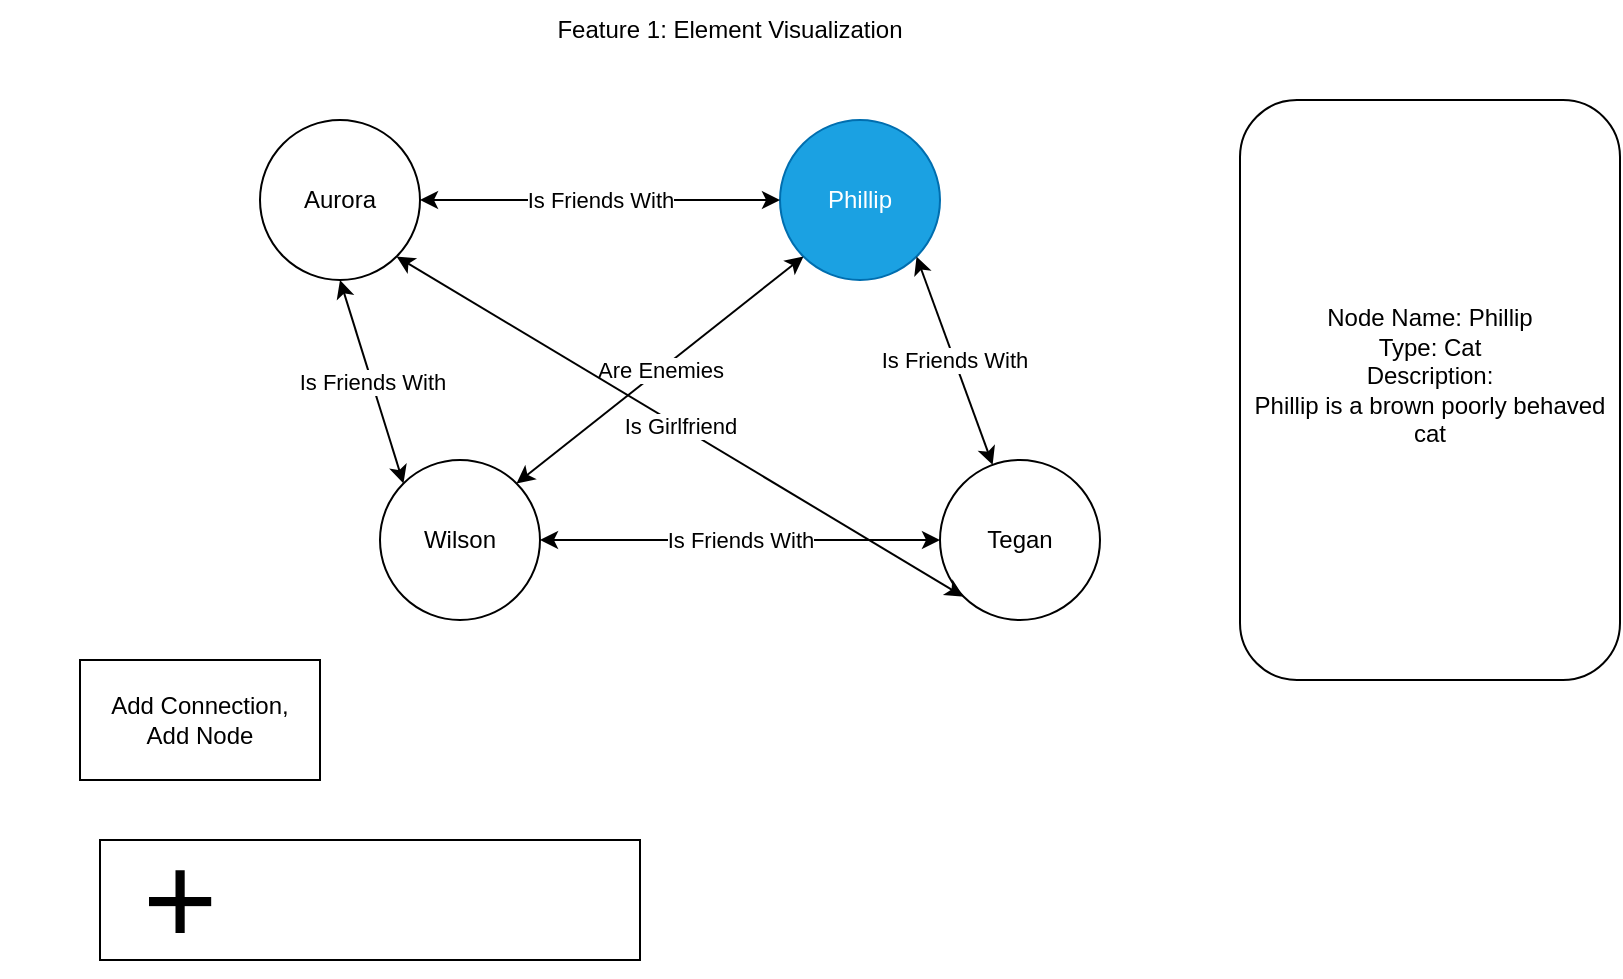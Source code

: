 <mxfile version="21.3.2" type="github">
  <diagram name="Page-1" id="ad6pv2XajA0SReO6DX2X">
    <mxGraphModel dx="1909" dy="621" grid="1" gridSize="10" guides="1" tooltips="1" connect="1" arrows="1" fold="1" page="1" pageScale="1" pageWidth="850" pageHeight="1100" math="0" shadow="0">
      <root>
        <mxCell id="0" />
        <mxCell id="1" parent="0" />
        <mxCell id="NwVTdMzFpZDBHTHiV-GZ-1" value="Feature 1: Element Visualization" style="text;strokeColor=none;align=center;fillColor=none;html=1;verticalAlign=middle;whiteSpace=wrap;rounded=0;" vertex="1" parent="1">
          <mxGeometry x="-830" y="40" width="730" height="30" as="geometry" />
        </mxCell>
        <mxCell id="NwVTdMzFpZDBHTHiV-GZ-2" value="Aurora" style="ellipse;whiteSpace=wrap;html=1;aspect=fixed;" vertex="1" parent="1">
          <mxGeometry x="-700" y="100" width="80" height="80" as="geometry" />
        </mxCell>
        <mxCell id="NwVTdMzFpZDBHTHiV-GZ-3" value="Wilson" style="ellipse;whiteSpace=wrap;html=1;aspect=fixed;" vertex="1" parent="1">
          <mxGeometry x="-640" y="270" width="80" height="80" as="geometry" />
        </mxCell>
        <mxCell id="NwVTdMzFpZDBHTHiV-GZ-4" value="Phillip" style="ellipse;whiteSpace=wrap;html=1;aspect=fixed;fillColor=#1ba1e2;fontColor=#ffffff;strokeColor=#006EAF;" vertex="1" parent="1">
          <mxGeometry x="-440" y="100" width="80" height="80" as="geometry" />
        </mxCell>
        <mxCell id="NwVTdMzFpZDBHTHiV-GZ-6" value="Is Friends With" style="endArrow=classic;startArrow=classic;html=1;rounded=0;exitX=1;exitY=0.5;exitDx=0;exitDy=0;" edge="1" parent="1" source="NwVTdMzFpZDBHTHiV-GZ-2" target="NwVTdMzFpZDBHTHiV-GZ-4">
          <mxGeometry width="50" height="50" relative="1" as="geometry">
            <mxPoint x="-410" y="300" as="sourcePoint" />
            <mxPoint x="-360" y="250" as="targetPoint" />
          </mxGeometry>
        </mxCell>
        <mxCell id="NwVTdMzFpZDBHTHiV-GZ-7" value="Is Friends With" style="endArrow=classic;startArrow=classic;html=1;rounded=0;exitX=0.5;exitY=1;exitDx=0;exitDy=0;entryX=0;entryY=0;entryDx=0;entryDy=0;" edge="1" parent="1" source="NwVTdMzFpZDBHTHiV-GZ-2" target="NwVTdMzFpZDBHTHiV-GZ-3">
          <mxGeometry width="50" height="50" relative="1" as="geometry">
            <mxPoint x="-410" y="300" as="sourcePoint" />
            <mxPoint x="-360" y="250" as="targetPoint" />
          </mxGeometry>
        </mxCell>
        <mxCell id="NwVTdMzFpZDBHTHiV-GZ-8" value="&lt;div&gt;Are Enemies&lt;/div&gt;" style="endArrow=classic;startArrow=classic;html=1;rounded=0;exitX=1;exitY=0;exitDx=0;exitDy=0;entryX=0;entryY=1;entryDx=0;entryDy=0;" edge="1" parent="1" source="NwVTdMzFpZDBHTHiV-GZ-3" target="NwVTdMzFpZDBHTHiV-GZ-4">
          <mxGeometry width="50" height="50" relative="1" as="geometry">
            <mxPoint x="-410" y="300" as="sourcePoint" />
            <mxPoint x="-440" y="170" as="targetPoint" />
          </mxGeometry>
        </mxCell>
        <mxCell id="NwVTdMzFpZDBHTHiV-GZ-9" value="&lt;div&gt;Tegan&lt;/div&gt;" style="ellipse;whiteSpace=wrap;html=1;aspect=fixed;" vertex="1" parent="1">
          <mxGeometry x="-360" y="270" width="80" height="80" as="geometry" />
        </mxCell>
        <mxCell id="NwVTdMzFpZDBHTHiV-GZ-10" value="Is Friends With" style="endArrow=classic;startArrow=classic;html=1;rounded=0;exitX=1;exitY=0.5;exitDx=0;exitDy=0;entryX=0;entryY=0.5;entryDx=0;entryDy=0;" edge="1" parent="1" source="NwVTdMzFpZDBHTHiV-GZ-3" target="NwVTdMzFpZDBHTHiV-GZ-9">
          <mxGeometry width="50" height="50" relative="1" as="geometry">
            <mxPoint x="-410" y="310" as="sourcePoint" />
            <mxPoint x="-360" y="260" as="targetPoint" />
          </mxGeometry>
        </mxCell>
        <mxCell id="NwVTdMzFpZDBHTHiV-GZ-11" value="&lt;div&gt;Is Friends With&lt;/div&gt;" style="endArrow=classic;startArrow=classic;html=1;rounded=0;entryX=1;entryY=1;entryDx=0;entryDy=0;" edge="1" parent="1" source="NwVTdMzFpZDBHTHiV-GZ-9" target="NwVTdMzFpZDBHTHiV-GZ-4">
          <mxGeometry width="50" height="50" relative="1" as="geometry">
            <mxPoint x="-410" y="310" as="sourcePoint" />
            <mxPoint x="-360" y="260" as="targetPoint" />
          </mxGeometry>
        </mxCell>
        <mxCell id="NwVTdMzFpZDBHTHiV-GZ-12" value="&lt;div&gt;Is Girlfriend &lt;br&gt;&lt;/div&gt;" style="endArrow=classic;startArrow=classic;html=1;rounded=0;exitX=1;exitY=1;exitDx=0;exitDy=0;entryX=0;entryY=1;entryDx=0;entryDy=0;" edge="1" parent="1" source="NwVTdMzFpZDBHTHiV-GZ-2" target="NwVTdMzFpZDBHTHiV-GZ-9">
          <mxGeometry width="50" height="50" relative="1" as="geometry">
            <mxPoint x="-500" y="270" as="sourcePoint" />
            <mxPoint x="-450" y="220" as="targetPoint" />
          </mxGeometry>
        </mxCell>
        <mxCell id="NwVTdMzFpZDBHTHiV-GZ-13" value="" style="rounded=0;whiteSpace=wrap;html=1;" vertex="1" parent="1">
          <mxGeometry x="-780" y="460" width="270" height="60" as="geometry" />
        </mxCell>
        <mxCell id="NwVTdMzFpZDBHTHiV-GZ-15" value="+" style="text;html=1;strokeColor=none;fillColor=none;align=center;verticalAlign=middle;whiteSpace=wrap;rounded=0;fontSize=64;" vertex="1" parent="1">
          <mxGeometry x="-770" y="475" width="60" height="30" as="geometry" />
        </mxCell>
        <mxCell id="NwVTdMzFpZDBHTHiV-GZ-17" value="&lt;div&gt;Add Connection,&lt;/div&gt;&lt;div&gt;Add Node&lt;br&gt;&lt;/div&gt;" style="rounded=0;whiteSpace=wrap;html=1;" vertex="1" parent="1">
          <mxGeometry x="-790" y="370" width="120" height="60" as="geometry" />
        </mxCell>
        <mxCell id="NwVTdMzFpZDBHTHiV-GZ-21" value="Node Name: Phillip&lt;br&gt;Type: Cat&lt;br&gt;Description:&lt;br&gt;Phillip is a brown poorly behaved cat&lt;br&gt;&lt;br&gt;" style="rounded=1;whiteSpace=wrap;html=1;" vertex="1" parent="1">
          <mxGeometry x="-210" y="90" width="190" height="290" as="geometry" />
        </mxCell>
      </root>
    </mxGraphModel>
  </diagram>
</mxfile>
